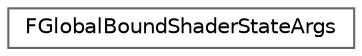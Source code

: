 digraph "Graphical Class Hierarchy"
{
 // INTERACTIVE_SVG=YES
 // LATEX_PDF_SIZE
  bgcolor="transparent";
  edge [fontname=Helvetica,fontsize=10,labelfontname=Helvetica,labelfontsize=10];
  node [fontname=Helvetica,fontsize=10,shape=box,height=0.2,width=0.4];
  rankdir="LR";
  Node0 [id="Node000000",label="FGlobalBoundShaderStateArgs",height=0.2,width=0.4,color="grey40", fillcolor="white", style="filled",URL="$de/d8a/structFGlobalBoundShaderStateArgs.html",tooltip=" "];
}
